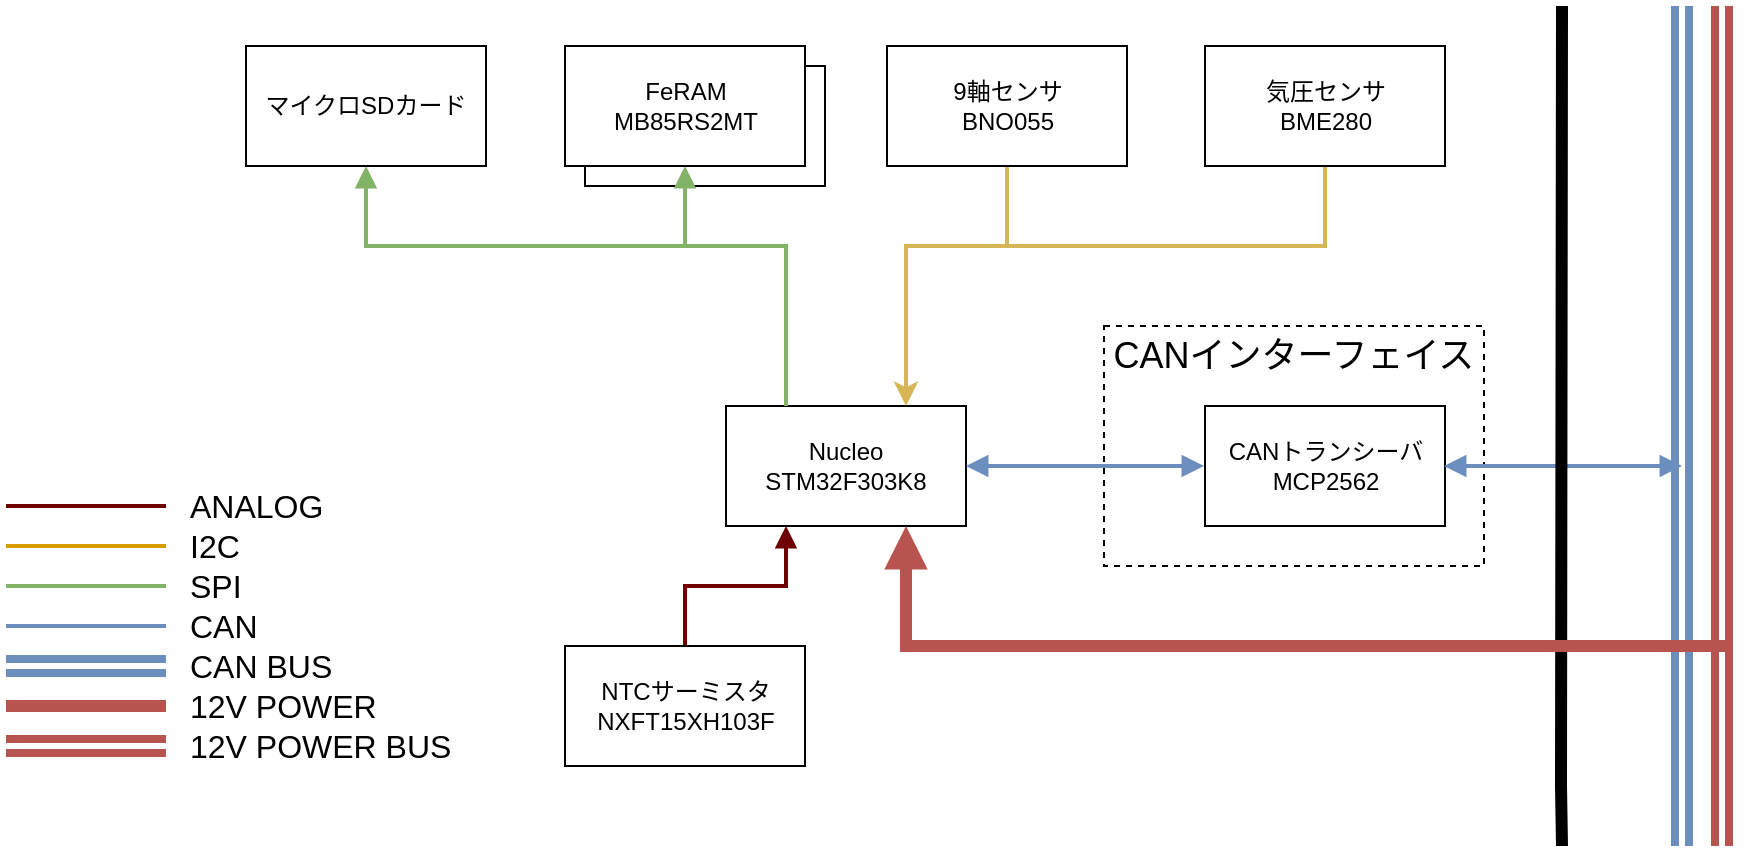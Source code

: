 <mxfile version="21.6.8" type="device">
  <diagram id="G0VF1QchmEyB6aUMGaJx" name="ページ1">
    <mxGraphModel dx="1840" dy="-583" grid="1" gridSize="10" guides="1" tooltips="1" connect="1" arrows="1" fold="1" page="1" pageScale="1" pageWidth="827" pageHeight="1169" math="0" shadow="0">
      <root>
        <mxCell id="0" />
        <mxCell id="1" parent="0" />
        <mxCell id="nbj9h9KYhBXfQ9eyRF4d-12" value="FeRAM&lt;br&gt;MB85RS2MT" style="rounded=0;whiteSpace=wrap;html=1;" vertex="1" parent="1">
          <mxGeometry x="249.5" y="1330" width="120" height="60" as="geometry" />
        </mxCell>
        <mxCell id="nbj9h9KYhBXfQ9eyRF4d-9" value="" style="rounded=0;whiteSpace=wrap;html=1;dashed=1;" vertex="1" parent="1">
          <mxGeometry x="509" y="1460" width="190" height="120" as="geometry" />
        </mxCell>
        <mxCell id="nbj9h9KYhBXfQ9eyRF4d-27" value="" style="edgeStyle=orthogonalEdgeStyle;rounded=0;orthogonalLoop=1;jettySize=auto;html=1;endArrow=none;endFill=0;startArrow=block;startFill=1;fillColor=#a20025;strokeColor=#6F0000;strokeWidth=2;exitX=0.25;exitY=1;exitDx=0;exitDy=0;" edge="1" parent="1" source="nbj9h9KYhBXfQ9eyRF4d-1" target="nbj9h9KYhBXfQ9eyRF4d-26">
          <mxGeometry relative="1" as="geometry" />
        </mxCell>
        <mxCell id="nbj9h9KYhBXfQ9eyRF4d-1" value="Nucleo&lt;br&gt;STM32F303K8" style="rounded=0;whiteSpace=wrap;html=1;" vertex="1" parent="1">
          <mxGeometry x="320" y="1500" width="120" height="60" as="geometry" />
        </mxCell>
        <mxCell id="nbj9h9KYhBXfQ9eyRF4d-2" value="CANトランシーバ&lt;br&gt;MCP2562" style="rounded=0;whiteSpace=wrap;html=1;" vertex="1" parent="1">
          <mxGeometry x="559.5" y="1500" width="120" height="60" as="geometry" />
        </mxCell>
        <mxCell id="nbj9h9KYhBXfQ9eyRF4d-4" value="" style="edgeStyle=orthogonalEdgeStyle;rounded=0;orthogonalLoop=1;jettySize=auto;html=1;fillColor=#dae8fc;strokeColor=#6c8ebf;strokeWidth=2;startArrow=block;startFill=1;endArrow=block;endFill=1;exitX=1;exitY=0.5;exitDx=0;exitDy=0;" edge="1" parent="1" source="nbj9h9KYhBXfQ9eyRF4d-1">
          <mxGeometry relative="1" as="geometry">
            <mxPoint x="479" y="1530" as="sourcePoint" />
            <mxPoint x="559" y="1530" as="targetPoint" />
          </mxGeometry>
        </mxCell>
        <mxCell id="nbj9h9KYhBXfQ9eyRF4d-5" style="edgeStyle=orthogonalEdgeStyle;rounded=0;orthogonalLoop=1;jettySize=auto;html=1;fillColor=#dae8fc;strokeColor=#6c8ebf;startArrow=block;startFill=1;endArrow=block;endFill=1;strokeWidth=2;" edge="1" parent="1">
          <mxGeometry relative="1" as="geometry">
            <mxPoint x="798" y="1530" as="targetPoint" />
            <mxPoint x="679" y="1530" as="sourcePoint" />
          </mxGeometry>
        </mxCell>
        <mxCell id="nbj9h9KYhBXfQ9eyRF4d-6" value="" style="endArrow=none;html=1;rounded=0;shape=link;fillColor=#dae8fc;strokeColor=#6c8ebf;strokeWidth=4;" edge="1" parent="1">
          <mxGeometry width="50" height="50" relative="1" as="geometry">
            <mxPoint x="798" y="1720" as="sourcePoint" />
            <mxPoint x="798" y="1300" as="targetPoint" />
          </mxGeometry>
        </mxCell>
        <mxCell id="nbj9h9KYhBXfQ9eyRF4d-7" value="" style="endArrow=none;html=1;rounded=0;shape=link;fillColor=#f8cecc;strokeColor=#b85450;strokeWidth=4;" edge="1" parent="1">
          <mxGeometry width="50" height="50" relative="1" as="geometry">
            <mxPoint x="818" y="1720" as="sourcePoint" />
            <mxPoint x="818" y="1300" as="targetPoint" />
          </mxGeometry>
        </mxCell>
        <mxCell id="nbj9h9KYhBXfQ9eyRF4d-8" value="" style="endArrow=none;html=1;rounded=0;strokeWidth=6;" edge="1" parent="1">
          <mxGeometry width="50" height="50" relative="1" as="geometry">
            <mxPoint x="738" y="1300" as="sourcePoint" />
            <mxPoint x="738" y="1720" as="targetPoint" />
            <Array as="points">
              <mxPoint x="737.5" y="1690" />
            </Array>
          </mxGeometry>
        </mxCell>
        <mxCell id="nbj9h9KYhBXfQ9eyRF4d-10" value="CANインターフェイス" style="text;html=1;strokeColor=none;fillColor=none;align=center;verticalAlign=middle;whiteSpace=wrap;rounded=0;fontSize=18;" vertex="1" parent="1">
          <mxGeometry x="509" y="1460" width="190" height="30" as="geometry" />
        </mxCell>
        <mxCell id="nbj9h9KYhBXfQ9eyRF4d-15" style="edgeStyle=orthogonalEdgeStyle;rounded=0;orthogonalLoop=1;jettySize=auto;html=1;entryX=0.25;entryY=0;entryDx=0;entryDy=0;fillColor=#d5e8d4;strokeColor=#82b366;strokeWidth=2;endArrow=none;endFill=0;startArrow=block;startFill=1;" edge="1" parent="1" source="nbj9h9KYhBXfQ9eyRF4d-11" target="nbj9h9KYhBXfQ9eyRF4d-1">
          <mxGeometry relative="1" as="geometry">
            <Array as="points">
              <mxPoint x="300" y="1420" />
              <mxPoint x="350" y="1420" />
            </Array>
          </mxGeometry>
        </mxCell>
        <mxCell id="nbj9h9KYhBXfQ9eyRF4d-11" value="FeRAM&lt;br&gt;MB85RS2MT" style="rounded=0;whiteSpace=wrap;html=1;" vertex="1" parent="1">
          <mxGeometry x="239.5" y="1320" width="120" height="60" as="geometry" />
        </mxCell>
        <mxCell id="nbj9h9KYhBXfQ9eyRF4d-16" style="edgeStyle=orthogonalEdgeStyle;rounded=0;orthogonalLoop=1;jettySize=auto;html=1;entryX=0.75;entryY=0;entryDx=0;entryDy=0;fillColor=#fff2cc;strokeColor=#d6b656;strokeWidth=2;" edge="1" parent="1" source="nbj9h9KYhBXfQ9eyRF4d-13" target="nbj9h9KYhBXfQ9eyRF4d-1">
          <mxGeometry relative="1" as="geometry">
            <Array as="points">
              <mxPoint x="461" y="1420" />
              <mxPoint x="410" y="1420" />
            </Array>
          </mxGeometry>
        </mxCell>
        <mxCell id="nbj9h9KYhBXfQ9eyRF4d-13" value="9軸センサ&lt;br&gt;BNO055" style="rounded=0;whiteSpace=wrap;html=1;" vertex="1" parent="1">
          <mxGeometry x="400.5" y="1320" width="120" height="60" as="geometry" />
        </mxCell>
        <mxCell id="nbj9h9KYhBXfQ9eyRF4d-20" style="edgeStyle=orthogonalEdgeStyle;rounded=0;orthogonalLoop=1;jettySize=auto;html=1;fillColor=#fff2cc;strokeColor=#d6b656;strokeWidth=2;endArrow=none;endFill=0;" edge="1" parent="1" source="nbj9h9KYhBXfQ9eyRF4d-14">
          <mxGeometry relative="1" as="geometry">
            <mxPoint x="460" y="1420" as="targetPoint" />
            <Array as="points">
              <mxPoint x="620" y="1420" />
              <mxPoint x="460" y="1420" />
            </Array>
          </mxGeometry>
        </mxCell>
        <mxCell id="nbj9h9KYhBXfQ9eyRF4d-14" value="気圧センサ&lt;br&gt;BME280" style="rounded=0;whiteSpace=wrap;html=1;" vertex="1" parent="1">
          <mxGeometry x="559.5" y="1320" width="120" height="60" as="geometry" />
        </mxCell>
        <mxCell id="nbj9h9KYhBXfQ9eyRF4d-25" style="edgeStyle=orthogonalEdgeStyle;rounded=0;orthogonalLoop=1;jettySize=auto;html=1;fillColor=#d5e8d4;strokeColor=#82b366;endArrow=none;endFill=0;strokeWidth=2;startArrow=block;startFill=1;" edge="1" parent="1" source="nbj9h9KYhBXfQ9eyRF4d-23">
          <mxGeometry relative="1" as="geometry">
            <mxPoint x="300" y="1420" as="targetPoint" />
            <Array as="points">
              <mxPoint x="140" y="1420" />
            </Array>
          </mxGeometry>
        </mxCell>
        <mxCell id="nbj9h9KYhBXfQ9eyRF4d-23" value="マイクロSDカード" style="rounded=0;whiteSpace=wrap;html=1;" vertex="1" parent="1">
          <mxGeometry x="80" y="1320" width="120" height="60" as="geometry" />
        </mxCell>
        <mxCell id="nbj9h9KYhBXfQ9eyRF4d-26" value="NTCサーミスタ&lt;br&gt;NXFT15XH103F" style="rounded=0;whiteSpace=wrap;html=1;" vertex="1" parent="1">
          <mxGeometry x="239.5" y="1620" width="120" height="60" as="geometry" />
        </mxCell>
        <mxCell id="nbj9h9KYhBXfQ9eyRF4d-29" style="edgeStyle=orthogonalEdgeStyle;rounded=0;orthogonalLoop=1;jettySize=auto;html=1;exitX=0.75;exitY=1;exitDx=0;exitDy=0;fillColor=#f8cecc;strokeColor=#b85450;strokeWidth=6;endArrow=none;endFill=0;startArrow=block;startFill=1;" edge="1" parent="1" source="nbj9h9KYhBXfQ9eyRF4d-1">
          <mxGeometry relative="1" as="geometry">
            <mxPoint x="820" y="1620" as="targetPoint" />
            <Array as="points">
              <mxPoint x="410" y="1620" />
            </Array>
          </mxGeometry>
        </mxCell>
        <mxCell id="nbj9h9KYhBXfQ9eyRF4d-30" value="" style="endArrow=none;html=1;rounded=0;strokeWidth=6;fillColor=#f8cecc;strokeColor=#b85450;" edge="1" parent="1">
          <mxGeometry width="50" height="50" relative="1" as="geometry">
            <mxPoint x="-40" y="1650" as="sourcePoint" />
            <mxPoint x="40" y="1650" as="targetPoint" />
          </mxGeometry>
        </mxCell>
        <mxCell id="nbj9h9KYhBXfQ9eyRF4d-31" value="12V POWER" style="text;html=1;strokeColor=none;fillColor=none;align=left;verticalAlign=middle;whiteSpace=wrap;rounded=0;fontSize=16;" vertex="1" parent="1">
          <mxGeometry x="50" y="1640" width="150" height="20" as="geometry" />
        </mxCell>
        <mxCell id="nbj9h9KYhBXfQ9eyRF4d-32" value="" style="endArrow=none;html=1;rounded=0;shape=link;fillColor=#f8cecc;strokeColor=#b85450;strokeWidth=4;" edge="1" parent="1">
          <mxGeometry width="50" height="50" relative="1" as="geometry">
            <mxPoint x="40" y="1670" as="sourcePoint" />
            <mxPoint x="-40" y="1670" as="targetPoint" />
          </mxGeometry>
        </mxCell>
        <mxCell id="nbj9h9KYhBXfQ9eyRF4d-33" value="12V POWER BUS" style="text;html=1;strokeColor=none;fillColor=none;align=left;verticalAlign=middle;whiteSpace=wrap;rounded=0;fontSize=16;" vertex="1" parent="1">
          <mxGeometry x="50" y="1660" width="190" height="20" as="geometry" />
        </mxCell>
        <mxCell id="nbj9h9KYhBXfQ9eyRF4d-36" value="" style="endArrow=none;html=1;rounded=0;shape=link;fillColor=#dae8fc;strokeColor=#6c8ebf;strokeWidth=4;" edge="1" parent="1">
          <mxGeometry width="50" height="50" relative="1" as="geometry">
            <mxPoint x="40" y="1630" as="sourcePoint" />
            <mxPoint x="-40" y="1630" as="targetPoint" />
          </mxGeometry>
        </mxCell>
        <mxCell id="nbj9h9KYhBXfQ9eyRF4d-37" value="CAN BUS" style="text;html=1;strokeColor=none;fillColor=none;align=left;verticalAlign=middle;whiteSpace=wrap;rounded=0;fontSize=16;" vertex="1" parent="1">
          <mxGeometry x="49.5" y="1620" width="190" height="20" as="geometry" />
        </mxCell>
        <mxCell id="nbj9h9KYhBXfQ9eyRF4d-38" value="" style="endArrow=none;html=1;rounded=0;strokeWidth=2;fillColor=#dae8fc;strokeColor=#6c8ebf;" edge="1" parent="1">
          <mxGeometry width="50" height="50" relative="1" as="geometry">
            <mxPoint x="-40" y="1610" as="sourcePoint" />
            <mxPoint x="40" y="1610" as="targetPoint" />
          </mxGeometry>
        </mxCell>
        <mxCell id="nbj9h9KYhBXfQ9eyRF4d-39" value="CAN" style="text;html=1;strokeColor=none;fillColor=none;align=left;verticalAlign=middle;whiteSpace=wrap;rounded=0;fontSize=16;" vertex="1" parent="1">
          <mxGeometry x="49.5" y="1600" width="150" height="20" as="geometry" />
        </mxCell>
        <mxCell id="nbj9h9KYhBXfQ9eyRF4d-40" value="" style="endArrow=none;html=1;rounded=0;strokeWidth=2;fillColor=#d5e8d4;strokeColor=#82b366;" edge="1" parent="1">
          <mxGeometry width="50" height="50" relative="1" as="geometry">
            <mxPoint x="-40" y="1590" as="sourcePoint" />
            <mxPoint x="40" y="1590" as="targetPoint" />
          </mxGeometry>
        </mxCell>
        <mxCell id="nbj9h9KYhBXfQ9eyRF4d-41" value="SPI" style="text;html=1;strokeColor=none;fillColor=none;align=left;verticalAlign=middle;whiteSpace=wrap;rounded=0;fontSize=16;" vertex="1" parent="1">
          <mxGeometry x="49.5" y="1580" width="150" height="20" as="geometry" />
        </mxCell>
        <mxCell id="nbj9h9KYhBXfQ9eyRF4d-42" value="" style="endArrow=none;html=1;rounded=0;strokeWidth=2;fillColor=#ffe6cc;strokeColor=#d79b00;" edge="1" parent="1">
          <mxGeometry width="50" height="50" relative="1" as="geometry">
            <mxPoint x="-40" y="1570" as="sourcePoint" />
            <mxPoint x="40" y="1570" as="targetPoint" />
          </mxGeometry>
        </mxCell>
        <mxCell id="nbj9h9KYhBXfQ9eyRF4d-43" value="I2C" style="text;html=1;strokeColor=none;fillColor=none;align=left;verticalAlign=middle;whiteSpace=wrap;rounded=0;fontSize=16;" vertex="1" parent="1">
          <mxGeometry x="49.5" y="1560" width="150" height="20" as="geometry" />
        </mxCell>
        <mxCell id="nbj9h9KYhBXfQ9eyRF4d-44" value="" style="endArrow=none;html=1;rounded=0;strokeWidth=2;fillColor=#a20025;strokeColor=#6F0000;" edge="1" parent="1">
          <mxGeometry width="50" height="50" relative="1" as="geometry">
            <mxPoint x="-40" y="1550" as="sourcePoint" />
            <mxPoint x="40" y="1550" as="targetPoint" />
          </mxGeometry>
        </mxCell>
        <mxCell id="nbj9h9KYhBXfQ9eyRF4d-45" value="ANALOG" style="text;html=1;strokeColor=none;fillColor=none;align=left;verticalAlign=middle;whiteSpace=wrap;rounded=0;fontSize=16;" vertex="1" parent="1">
          <mxGeometry x="49.5" y="1540" width="150" height="20" as="geometry" />
        </mxCell>
      </root>
    </mxGraphModel>
  </diagram>
</mxfile>

